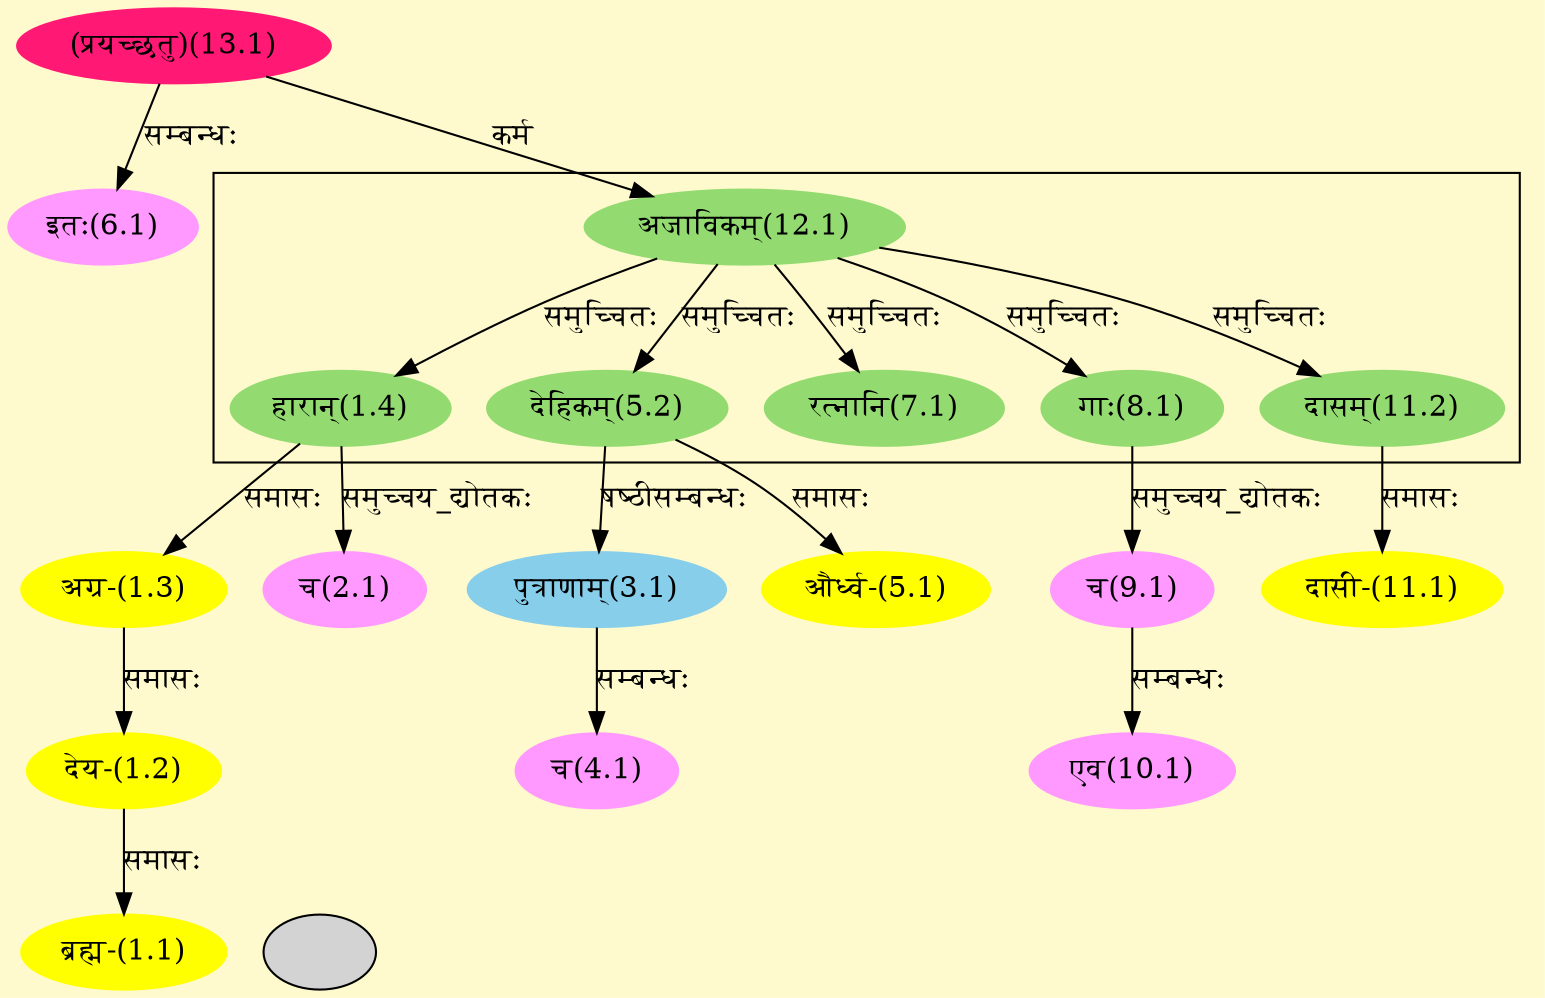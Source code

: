 digraph G{
rankdir=BT;
 compound=true;
 bgcolor="lemonchiffon1";

subgraph cluster_1{
Node1_4 [style=filled, color="#93DB70" label = "हारान्(1.4)"]
Node12_1 [style=filled, color="#93DB70" label = "अजाविकम्(12.1)"]
Node5_2 [style=filled, color="#93DB70" label = "देहिकम्(5.2)"]
Node7_1 [style=filled, color="#93DB70" label = "रत्नानि(7.1)"]
Node8_1 [style=filled, color="#93DB70" label = "गाः(8.1)"]
Node11_2 [style=filled, color="#93DB70" label = "दासम्(11.2)"]

}
Node1_1 [style=filled, color="#FFFF00" label = "ब्रह्म-(1.1)"]
Node1_2 [style=filled, color="#FFFF00" label = "देय-(1.2)"]
Node1_3 [style=filled, color="#FFFF00" label = "अग्र-(1.3)"]
Node1_4 [style=filled, color="#93DB70" label = "हारान्(1.4)"]
Node2_1 [style=filled, color="#FF99FF" label = "च(2.1)"]
Node3_1 [style=filled, color="#87CEEB" label = "पुत्राणाम्(3.1)"]
Node5_2 [style=filled, color="#93DB70" label = "देहिकम्(5.2)"]
Node4_1 [style=filled, color="#FF99FF" label = "च(4.1)"]
Node5_1 [style=filled, color="#FFFF00" label = "और्ध्व-(5.1)"]
Node6_1 [style=filled, color="#FF99FF" label = "इतः(6.1)"]
Node13_1 [style=filled, color="#FF1975" label = "(प्रयच्छतु)(13.1)"]
Node9_1 [style=filled, color="#FF99FF" label = "च(9.1)"]
Node8_1 [style=filled, color="#93DB70" label = "गाः(8.1)"]
Node10_1 [style=filled, color="#FF99FF" label = "एव(10.1)"]
Node11_1 [style=filled, color="#FFFF00" label = "दासी-(11.1)"]
Node11_2 [style=filled, color="#93DB70" label = "दासम्(11.2)"]
Node12_1 [style=filled, color="#93DB70" label = "अजाविकम्(12.1)"]
Node0 [style=filled, color="" label = ""]
/* Start of Relations section */

Node1_1 -> Node1_2 [  label="समासः"  dir="back" ]
Node1_2 -> Node1_3 [  label="समासः"  dir="back" ]
Node1_3 -> Node1_4 [  label="समासः"  dir="back" ]
Node1_4 -> Node12_1 [  label="समुच्चितः"  dir="back" ]
Node2_1 -> Node1_4 [  label="समुच्चय_द्योतकः"  dir="back" ]
Node3_1 -> Node5_2 [  label="षष्ठीसम्बन्धः"  dir="back" ]
Node4_1 -> Node3_1 [  label="सम्बन्धः"  dir="back" ]
Node5_1 -> Node5_2 [  label="समासः"  dir="back" ]
Node5_2 -> Node12_1 [  label="समुच्चितः"  dir="back" ]
Node6_1 -> Node13_1 [  label="सम्बन्धः"  dir="back" ]
Node7_1 -> Node12_1 [  label="समुच्चितः"  dir="back" ]
Node8_1 -> Node12_1 [  label="समुच्चितः"  dir="back" ]
Node9_1 -> Node8_1 [  label="समुच्चय_द्योतकः"  dir="back" ]
Node10_1 -> Node9_1 [  label="सम्बन्धः"  dir="back" ]
Node11_1 -> Node11_2 [  label="समासः"  dir="back" ]
Node11_2 -> Node12_1 [  label="समुच्चितः"  dir="back" ]
Node12_1 -> Node13_1 [  label="कर्म"  dir="back" ]
}
